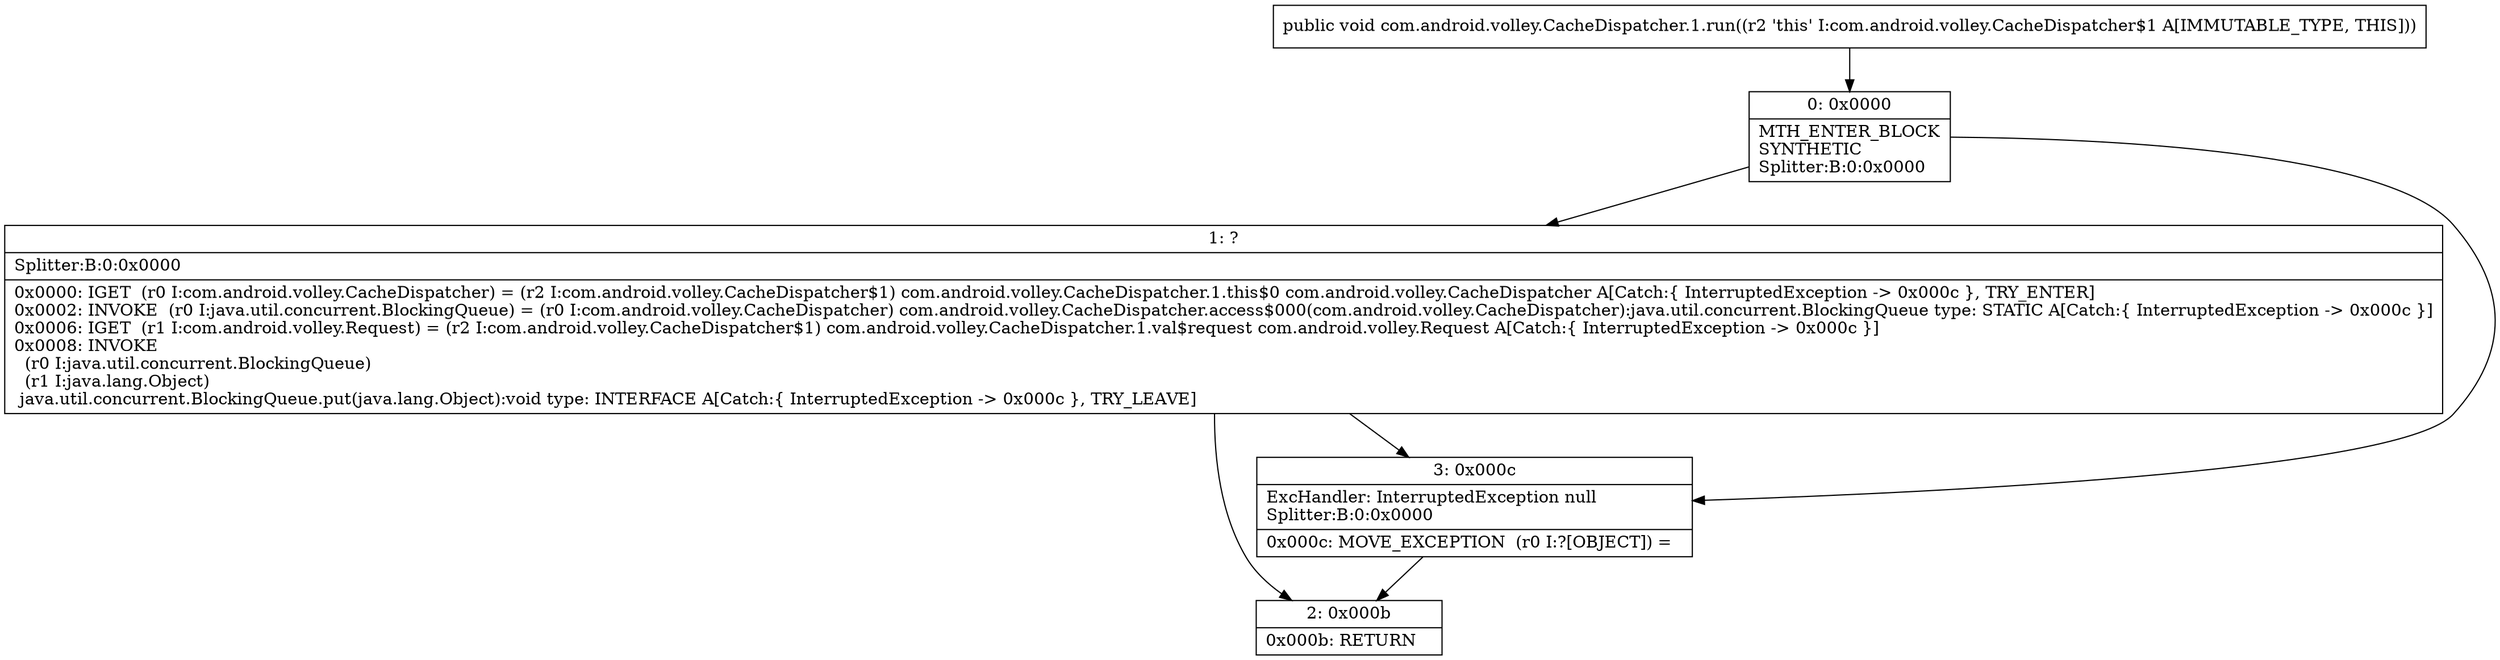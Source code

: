 digraph "CFG forcom.android.volley.CacheDispatcher.1.run()V" {
Node_0 [shape=record,label="{0\:\ 0x0000|MTH_ENTER_BLOCK\lSYNTHETIC\lSplitter:B:0:0x0000\l}"];
Node_1 [shape=record,label="{1\:\ ?|Splitter:B:0:0x0000\l|0x0000: IGET  (r0 I:com.android.volley.CacheDispatcher) = (r2 I:com.android.volley.CacheDispatcher$1) com.android.volley.CacheDispatcher.1.this$0 com.android.volley.CacheDispatcher A[Catch:\{ InterruptedException \-\> 0x000c \}, TRY_ENTER]\l0x0002: INVOKE  (r0 I:java.util.concurrent.BlockingQueue) = (r0 I:com.android.volley.CacheDispatcher) com.android.volley.CacheDispatcher.access$000(com.android.volley.CacheDispatcher):java.util.concurrent.BlockingQueue type: STATIC A[Catch:\{ InterruptedException \-\> 0x000c \}]\l0x0006: IGET  (r1 I:com.android.volley.Request) = (r2 I:com.android.volley.CacheDispatcher$1) com.android.volley.CacheDispatcher.1.val$request com.android.volley.Request A[Catch:\{ InterruptedException \-\> 0x000c \}]\l0x0008: INVOKE  \l  (r0 I:java.util.concurrent.BlockingQueue)\l  (r1 I:java.lang.Object)\l java.util.concurrent.BlockingQueue.put(java.lang.Object):void type: INTERFACE A[Catch:\{ InterruptedException \-\> 0x000c \}, TRY_LEAVE]\l}"];
Node_2 [shape=record,label="{2\:\ 0x000b|0x000b: RETURN   \l}"];
Node_3 [shape=record,label="{3\:\ 0x000c|ExcHandler: InterruptedException null\lSplitter:B:0:0x0000\l|0x000c: MOVE_EXCEPTION  (r0 I:?[OBJECT]) =  \l}"];
MethodNode[shape=record,label="{public void com.android.volley.CacheDispatcher.1.run((r2 'this' I:com.android.volley.CacheDispatcher$1 A[IMMUTABLE_TYPE, THIS])) }"];
MethodNode -> Node_0;
Node_0 -> Node_1;
Node_0 -> Node_3;
Node_1 -> Node_2;
Node_1 -> Node_3;
Node_3 -> Node_2;
}

